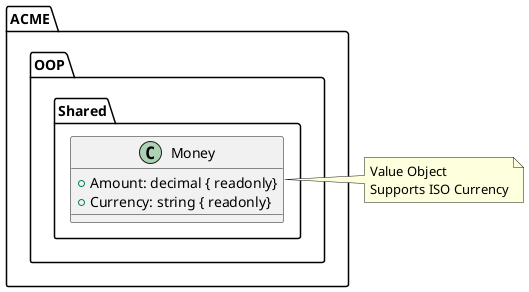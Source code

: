 @startuml
package "ACME.OOP.Shared" {
    class "Money" as Money {
        +Amount: decimal { readonly}
        +Currency: string { readonly}
    }
}

note right of Money
    Value Object
    Supports ISO Currency
end note
@enduml